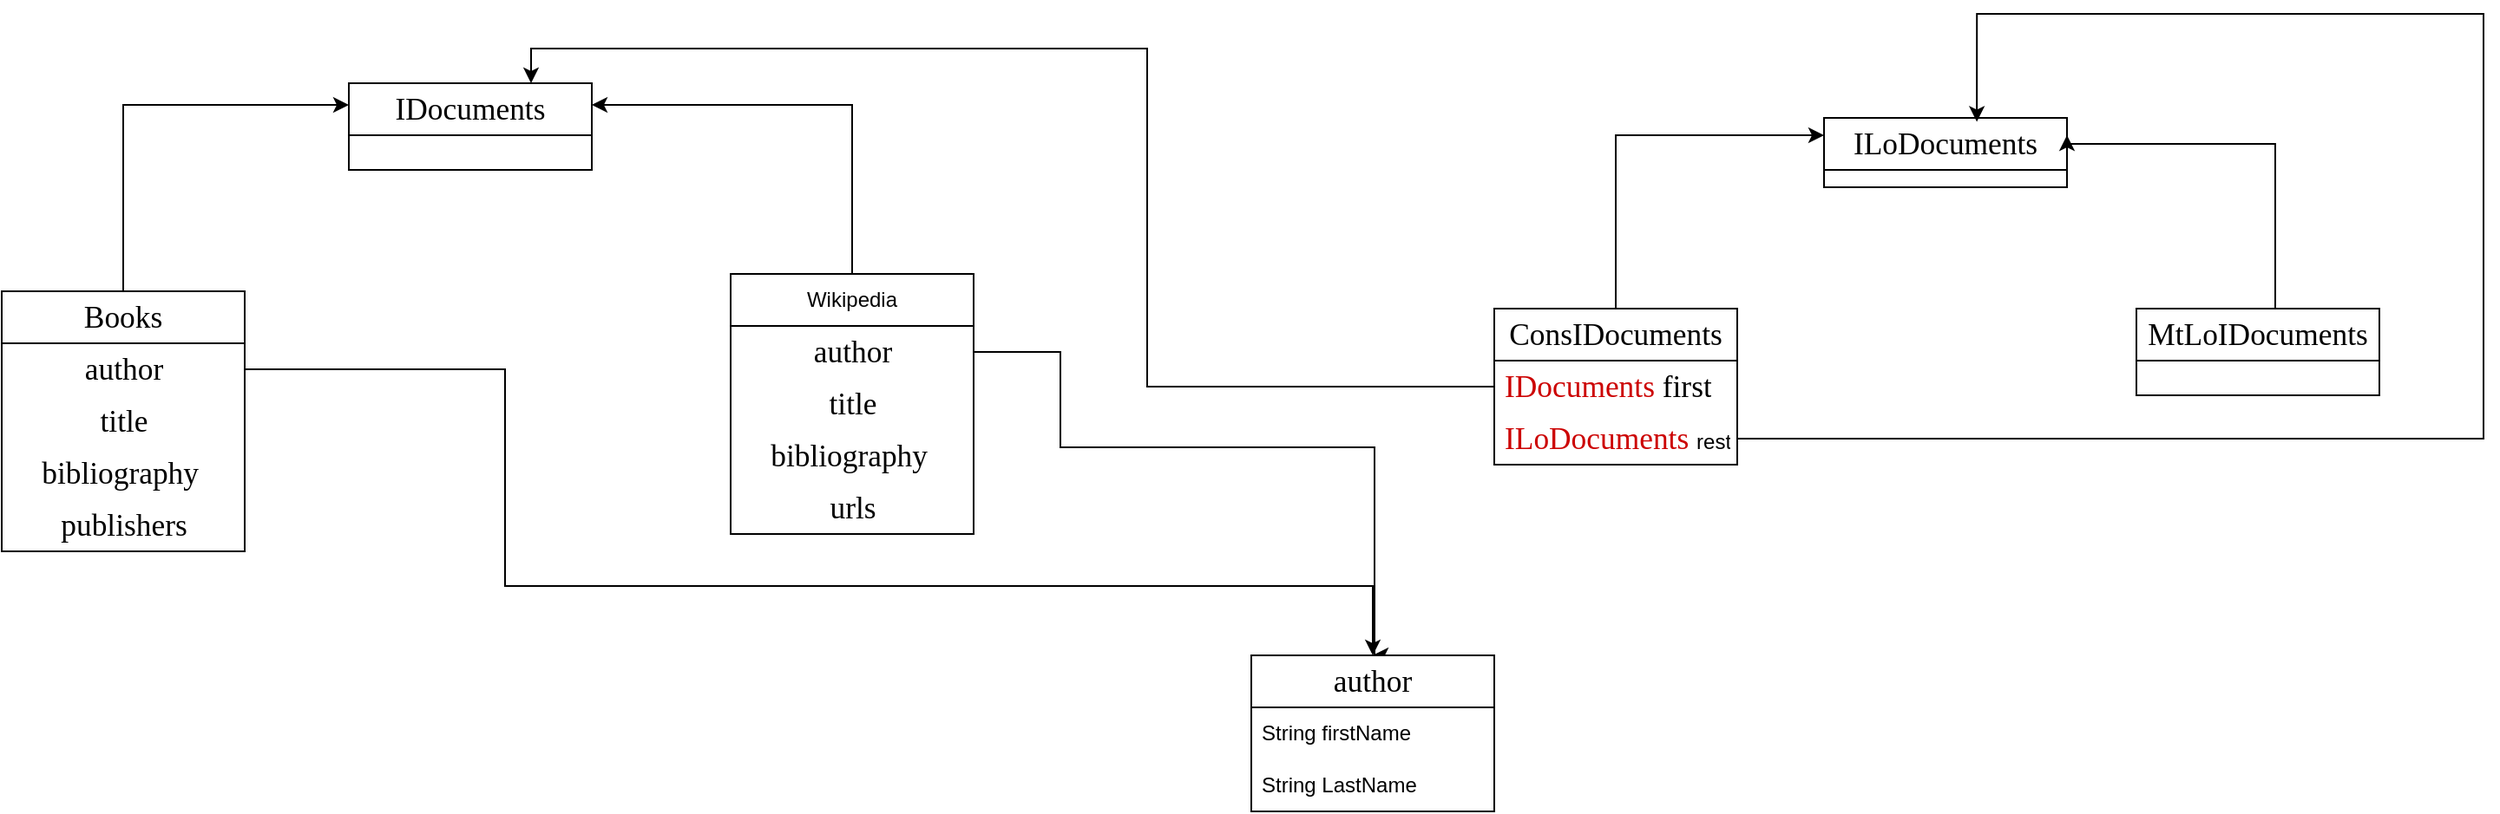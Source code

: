 <mxfile version="28.0.6">
  <diagram name="Page-1" id="3kVbs0LAC41yqcfL93rJ">
    <mxGraphModel dx="1783" dy="1061" grid="1" gridSize="10" guides="1" tooltips="1" connect="1" arrows="1" fold="1" page="1" pageScale="1" pageWidth="1920" pageHeight="1200" math="0" shadow="0">
      <root>
        <mxCell id="0" />
        <mxCell id="1" parent="0" />
        <mxCell id="4ksT22EGwzTBj5l1xk_N-1" value="&lt;span style=&quot;font-family: Charter-Racket, serif; font-size: 17.7px; text-align: left; background-color: rgb(255, 255, 255);&quot;&gt;IDocuments&lt;/span&gt;" style="swimlane;fontStyle=0;childLayout=stackLayout;horizontal=1;startSize=30;horizontalStack=0;resizeParent=1;resizeParentMax=0;resizeLast=0;collapsible=1;marginBottom=0;whiteSpace=wrap;html=1;" parent="1" vertex="1">
          <mxGeometry x="810" y="590" width="140" height="50" as="geometry" />
        </mxCell>
        <mxCell id="4ksT22EGwzTBj5l1xk_N-17" style="edgeStyle=orthogonalEdgeStyle;rounded=0;orthogonalLoop=1;jettySize=auto;html=1;exitX=0.5;exitY=0;exitDx=0;exitDy=0;entryX=1;entryY=0.25;entryDx=0;entryDy=0;" parent="1" source="4ksT22EGwzTBj5l1xk_N-5" target="4ksT22EGwzTBj5l1xk_N-1" edge="1">
          <mxGeometry relative="1" as="geometry" />
        </mxCell>
        <mxCell id="4ksT22EGwzTBj5l1xk_N-5" value="Wikipedia" style="swimlane;fontStyle=0;childLayout=stackLayout;horizontal=1;startSize=30;horizontalStack=0;resizeParent=1;resizeParentMax=0;resizeLast=0;collapsible=1;marginBottom=0;whiteSpace=wrap;html=1;" parent="1" vertex="1">
          <mxGeometry x="1030" y="700" width="140" height="150" as="geometry" />
        </mxCell>
        <mxCell id="RgVe-x8CYszrtgXQvlIo-6" style="edgeStyle=orthogonalEdgeStyle;rounded=0;orthogonalLoop=1;jettySize=auto;html=1;" edge="1" parent="4ksT22EGwzTBj5l1xk_N-5" source="4ksT22EGwzTBj5l1xk_N-7">
          <mxGeometry relative="1" as="geometry">
            <mxPoint x="370" y="220.0" as="targetPoint" />
            <Array as="points">
              <mxPoint x="190" y="45" />
              <mxPoint x="190" y="100" />
              <mxPoint x="371" y="100" />
              <mxPoint x="371" y="220" />
            </Array>
          </mxGeometry>
        </mxCell>
        <mxCell id="4ksT22EGwzTBj5l1xk_N-7" value="&lt;span style=&quot;font-family: Charter-Racket, serif; font-size: 17.7px; text-align: left; text-wrap-mode: wrap; background-color: rgb(255, 255, 255);&quot;&gt;author&lt;/span&gt;" style="text;html=1;align=center;verticalAlign=middle;resizable=0;points=[];autosize=1;strokeColor=none;fillColor=none;" parent="4ksT22EGwzTBj5l1xk_N-5" vertex="1">
          <mxGeometry y="30" width="140" height="30" as="geometry" />
        </mxCell>
        <mxCell id="4ksT22EGwzTBj5l1xk_N-9" value="&lt;span style=&quot;font-family: Charter-Racket, serif; font-size: 17.7px; text-align: left; text-wrap-mode: wrap; background-color: rgb(255, 255, 255);&quot;&gt;title&lt;/span&gt;" style="text;html=1;align=center;verticalAlign=middle;resizable=0;points=[];autosize=1;strokeColor=none;fillColor=none;" parent="4ksT22EGwzTBj5l1xk_N-5" vertex="1">
          <mxGeometry y="60" width="140" height="30" as="geometry" />
        </mxCell>
        <mxCell id="4ksT22EGwzTBj5l1xk_N-12" value="&lt;span style=&quot;font-family: Charter-Racket, serif; font-size: 17.7px; text-align: left; text-wrap-mode: wrap; background-color: rgb(255, 255, 255);&quot;&gt;bibliography&amp;nbsp;&lt;/span&gt;" style="text;html=1;align=center;verticalAlign=middle;resizable=0;points=[];autosize=1;strokeColor=none;fillColor=none;" parent="4ksT22EGwzTBj5l1xk_N-5" vertex="1">
          <mxGeometry y="90" width="140" height="30" as="geometry" />
        </mxCell>
        <mxCell id="4ksT22EGwzTBj5l1xk_N-15" value="&lt;span style=&quot;font-family: Charter-Racket, serif; font-size: 17.7px; text-align: left; text-wrap-mode: wrap; background-color: rgb(255, 255, 255);&quot;&gt;urls&lt;/span&gt;" style="text;html=1;align=center;verticalAlign=middle;resizable=0;points=[];autosize=1;strokeColor=none;fillColor=none;" parent="4ksT22EGwzTBj5l1xk_N-5" vertex="1">
          <mxGeometry y="120" width="140" height="30" as="geometry" />
        </mxCell>
        <mxCell id="4ksT22EGwzTBj5l1xk_N-18" style="edgeStyle=orthogonalEdgeStyle;rounded=0;orthogonalLoop=1;jettySize=auto;html=1;exitX=0.5;exitY=0;exitDx=0;exitDy=0;entryX=0;entryY=0.25;entryDx=0;entryDy=0;" parent="1" source="4ksT22EGwzTBj5l1xk_N-6" target="4ksT22EGwzTBj5l1xk_N-1" edge="1">
          <mxGeometry relative="1" as="geometry" />
        </mxCell>
        <mxCell id="4ksT22EGwzTBj5l1xk_N-6" value="&lt;span style=&quot;font-family: Charter-Racket, serif; font-size: 17.7px; text-align: left; background-color: rgb(255, 255, 255);&quot;&gt;Books&lt;/span&gt;" style="swimlane;fontStyle=0;childLayout=stackLayout;horizontal=1;startSize=30;horizontalStack=0;resizeParent=1;resizeParentMax=0;resizeLast=0;collapsible=1;marginBottom=0;whiteSpace=wrap;html=1;" parent="1" vertex="1">
          <mxGeometry x="610" y="710" width="140" height="150" as="geometry" />
        </mxCell>
        <mxCell id="4ksT22EGwzTBj5l1xk_N-8" value="&lt;span style=&quot;font-family: Charter-Racket, serif; font-size: 17.7px; text-align: left; text-wrap-mode: wrap; background-color: rgb(255, 255, 255);&quot;&gt;author&lt;/span&gt;" style="text;html=1;align=center;verticalAlign=middle;resizable=0;points=[];autosize=1;strokeColor=none;fillColor=none;" parent="4ksT22EGwzTBj5l1xk_N-6" vertex="1">
          <mxGeometry y="30" width="140" height="30" as="geometry" />
        </mxCell>
        <mxCell id="4ksT22EGwzTBj5l1xk_N-11" value="&lt;span style=&quot;font-family: Charter-Racket, serif; font-size: 17.7px; text-align: left; text-wrap-mode: wrap; background-color: rgb(255, 255, 255);&quot;&gt;title&lt;/span&gt;" style="text;html=1;align=center;verticalAlign=middle;resizable=0;points=[];autosize=1;strokeColor=none;fillColor=none;" parent="4ksT22EGwzTBj5l1xk_N-6" vertex="1">
          <mxGeometry y="60" width="140" height="30" as="geometry" />
        </mxCell>
        <mxCell id="4ksT22EGwzTBj5l1xk_N-10" value="&lt;span style=&quot;font-family: Charter-Racket, serif; font-size: 17.7px; text-align: left; text-wrap-mode: wrap; background-color: rgb(255, 255, 255);&quot;&gt;bibliography&amp;nbsp;&lt;/span&gt;" style="text;html=1;align=center;verticalAlign=middle;resizable=0;points=[];autosize=1;strokeColor=none;fillColor=none;" parent="4ksT22EGwzTBj5l1xk_N-6" vertex="1">
          <mxGeometry y="90" width="140" height="30" as="geometry" />
        </mxCell>
        <mxCell id="4ksT22EGwzTBj5l1xk_N-14" value="&lt;span style=&quot;font-family: Charter-Racket, serif; font-size: 17.7px; text-align: left; text-wrap-mode: wrap; background-color: rgb(255, 255, 255);&quot;&gt;publishers&lt;/span&gt;" style="text;html=1;align=center;verticalAlign=middle;resizable=0;points=[];autosize=1;strokeColor=none;fillColor=none;" parent="4ksT22EGwzTBj5l1xk_N-6" vertex="1">
          <mxGeometry y="120" width="140" height="30" as="geometry" />
        </mxCell>
        <mxCell id="4ksT22EGwzTBj5l1xk_N-29" style="edgeStyle=orthogonalEdgeStyle;rounded=0;orthogonalLoop=1;jettySize=auto;html=1;exitX=0.5;exitY=0;exitDx=0;exitDy=0;entryX=0;entryY=0.25;entryDx=0;entryDy=0;" parent="1" source="4ksT22EGwzTBj5l1xk_N-19" target="4ksT22EGwzTBj5l1xk_N-23" edge="1">
          <mxGeometry relative="1" as="geometry" />
        </mxCell>
        <mxCell id="4ksT22EGwzTBj5l1xk_N-19" value="&lt;span style=&quot;font-family: Charter-Racket, serif; font-size: 17.7px; text-align: left; background-color: rgb(255, 255, 255);&quot;&gt;ConsIDocuments&lt;/span&gt;" style="swimlane;fontStyle=0;childLayout=stackLayout;horizontal=1;startSize=30;horizontalStack=0;resizeParent=1;resizeParentMax=0;resizeLast=0;collapsible=1;marginBottom=0;whiteSpace=wrap;html=1;" parent="1" vertex="1">
          <mxGeometry x="1470" y="720" width="140" height="90" as="geometry" />
        </mxCell>
        <mxCell id="4ksT22EGwzTBj5l1xk_N-20" value="&lt;span style=&quot;font-family: Charter-Racket, serif; font-size: 17.7px; background-color: rgb(255, 255, 255);&quot;&gt;&lt;font style=&quot;color: rgb(204, 0, 0);&quot;&gt;IDocuments &lt;/font&gt;&lt;font style=&quot;color: rgb(0, 0, 0);&quot;&gt;first&lt;/font&gt;&lt;/span&gt;" style="text;strokeColor=none;fillColor=none;align=left;verticalAlign=middle;spacingLeft=4;spacingRight=4;overflow=hidden;points=[[0,0.5],[1,0.5]];portConstraint=eastwest;rotatable=0;whiteSpace=wrap;html=1;" parent="4ksT22EGwzTBj5l1xk_N-19" vertex="1">
          <mxGeometry y="30" width="140" height="30" as="geometry" />
        </mxCell>
        <mxCell id="4ksT22EGwzTBj5l1xk_N-21" value="&lt;span style=&quot;font-family: Charter-Racket, serif; font-size: 17.7px; background-color: rgb(255, 255, 255);&quot;&gt;&lt;font style=&quot;color: rgb(204, 0, 0);&quot;&gt;ILoDocuments&amp;nbsp;&lt;/font&gt;&lt;/span&gt;rest" style="text;strokeColor=none;fillColor=none;align=left;verticalAlign=middle;spacingLeft=4;spacingRight=4;overflow=hidden;points=[[0,0.5],[1,0.5]];portConstraint=eastwest;rotatable=0;whiteSpace=wrap;html=1;" parent="4ksT22EGwzTBj5l1xk_N-19" vertex="1">
          <mxGeometry y="60" width="140" height="30" as="geometry" />
        </mxCell>
        <mxCell id="4ksT22EGwzTBj5l1xk_N-23" value="&lt;span style=&quot;font-family: Charter-Racket, serif; font-size: 17.7px; text-align: left; background-color: rgb(255, 255, 255);&quot;&gt;ILoDocuments&lt;/span&gt;" style="swimlane;fontStyle=0;childLayout=stackLayout;horizontal=1;startSize=30;horizontalStack=0;resizeParent=1;resizeParentMax=0;resizeLast=0;collapsible=1;marginBottom=0;whiteSpace=wrap;html=1;" parent="1" vertex="1">
          <mxGeometry x="1660" y="610" width="140" height="40" as="geometry" />
        </mxCell>
        <mxCell id="4ksT22EGwzTBj5l1xk_N-33" style="edgeStyle=orthogonalEdgeStyle;rounded=0;orthogonalLoop=1;jettySize=auto;html=1;entryX=1;entryY=0.25;entryDx=0;entryDy=0;" parent="1" source="4ksT22EGwzTBj5l1xk_N-30" target="4ksT22EGwzTBj5l1xk_N-23" edge="1">
          <mxGeometry relative="1" as="geometry">
            <Array as="points">
              <mxPoint x="1920" y="625" />
            </Array>
          </mxGeometry>
        </mxCell>
        <mxCell id="4ksT22EGwzTBj5l1xk_N-30" value="&lt;span style=&quot;font-family: Charter-Racket, serif; font-size: 17.7px; text-align: left; background-color: rgb(255, 255, 255);&quot;&gt;MtLoIDocuments&lt;/span&gt;" style="swimlane;fontStyle=0;childLayout=stackLayout;horizontal=1;startSize=30;horizontalStack=0;resizeParent=1;resizeParentMax=0;resizeLast=0;collapsible=1;marginBottom=0;whiteSpace=wrap;html=1;" parent="1" vertex="1">
          <mxGeometry x="1840" y="720" width="140" height="50" as="geometry" />
        </mxCell>
        <mxCell id="4ksT22EGwzTBj5l1xk_N-34" style="edgeStyle=orthogonalEdgeStyle;rounded=0;orthogonalLoop=1;jettySize=auto;html=1;entryX=0.75;entryY=0;entryDx=0;entryDy=0;" parent="1" source="4ksT22EGwzTBj5l1xk_N-20" target="4ksT22EGwzTBj5l1xk_N-1" edge="1">
          <mxGeometry relative="1" as="geometry">
            <Array as="points">
              <mxPoint x="1270" y="765" />
              <mxPoint x="1270" y="570" />
              <mxPoint x="915" y="570" />
            </Array>
          </mxGeometry>
        </mxCell>
        <mxCell id="4ksT22EGwzTBj5l1xk_N-35" style="edgeStyle=orthogonalEdgeStyle;rounded=0;orthogonalLoop=1;jettySize=auto;html=1;entryX=0.629;entryY=0.056;entryDx=0;entryDy=0;entryPerimeter=0;" parent="1" source="4ksT22EGwzTBj5l1xk_N-21" target="4ksT22EGwzTBj5l1xk_N-23" edge="1">
          <mxGeometry relative="1" as="geometry">
            <Array as="points">
              <mxPoint x="2040" y="795" />
              <mxPoint x="2040" y="550" />
              <mxPoint x="1748" y="550" />
            </Array>
          </mxGeometry>
        </mxCell>
        <mxCell id="RgVe-x8CYszrtgXQvlIo-1" value="&lt;span style=&quot;font-family: Charter-Racket, serif; font-size: 17.7px; text-align: left; background-color: rgb(255, 255, 255);&quot;&gt;author&lt;/span&gt;" style="swimlane;fontStyle=0;childLayout=stackLayout;horizontal=1;startSize=30;horizontalStack=0;resizeParent=1;resizeParentMax=0;resizeLast=0;collapsible=1;marginBottom=0;whiteSpace=wrap;html=1;" vertex="1" parent="1">
          <mxGeometry x="1330" y="920" width="140" height="90" as="geometry" />
        </mxCell>
        <mxCell id="RgVe-x8CYszrtgXQvlIo-2" value="String firstName" style="text;strokeColor=none;fillColor=none;align=left;verticalAlign=middle;spacingLeft=4;spacingRight=4;overflow=hidden;points=[[0,0.5],[1,0.5]];portConstraint=eastwest;rotatable=0;whiteSpace=wrap;html=1;" vertex="1" parent="RgVe-x8CYszrtgXQvlIo-1">
          <mxGeometry y="30" width="140" height="30" as="geometry" />
        </mxCell>
        <mxCell id="RgVe-x8CYszrtgXQvlIo-3" value="String LastName" style="text;strokeColor=none;fillColor=none;align=left;verticalAlign=middle;spacingLeft=4;spacingRight=4;overflow=hidden;points=[[0,0.5],[1,0.5]];portConstraint=eastwest;rotatable=0;whiteSpace=wrap;html=1;" vertex="1" parent="RgVe-x8CYszrtgXQvlIo-1">
          <mxGeometry y="60" width="140" height="30" as="geometry" />
        </mxCell>
        <mxCell id="RgVe-x8CYszrtgXQvlIo-5" style="edgeStyle=orthogonalEdgeStyle;rounded=0;orthogonalLoop=1;jettySize=auto;html=1;entryX=0.5;entryY=0;entryDx=0;entryDy=0;" edge="1" parent="1" source="4ksT22EGwzTBj5l1xk_N-8" target="RgVe-x8CYszrtgXQvlIo-1">
          <mxGeometry relative="1" as="geometry">
            <Array as="points">
              <mxPoint x="900" y="755" />
              <mxPoint x="900" y="880" />
              <mxPoint x="1400" y="880" />
            </Array>
          </mxGeometry>
        </mxCell>
      </root>
    </mxGraphModel>
  </diagram>
</mxfile>
